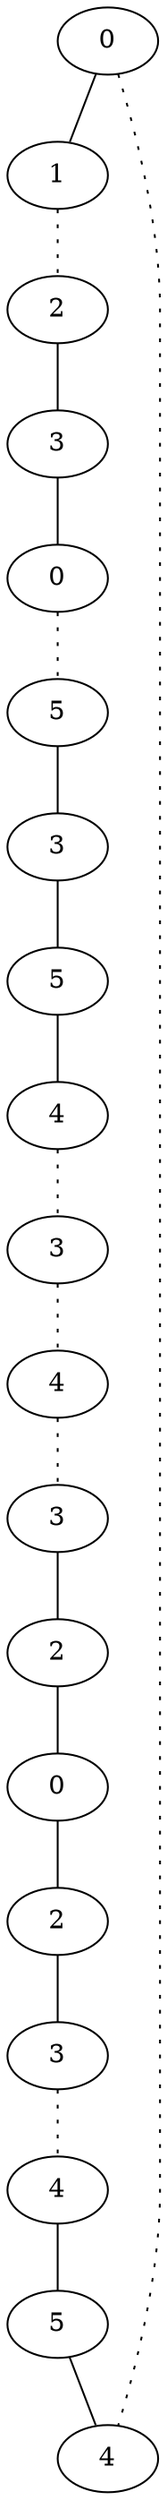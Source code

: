 graph {
a0[label=0];
a1[label=1];
a2[label=2];
a3[label=3];
a4[label=0];
a5[label=5];
a6[label=3];
a7[label=5];
a8[label=4];
a9[label=3];
a10[label=4];
a11[label=3];
a12[label=2];
a13[label=0];
a14[label=2];
a15[label=3];
a16[label=4];
a17[label=5];
a18[label=4];
a0 -- a1;
a0 -- a18 [style=dotted];
a1 -- a2 [style=dotted];
a2 -- a3;
a3 -- a4;
a4 -- a5 [style=dotted];
a5 -- a6;
a6 -- a7;
a7 -- a8;
a8 -- a9 [style=dotted];
a9 -- a10 [style=dotted];
a10 -- a11 [style=dotted];
a11 -- a12;
a12 -- a13;
a13 -- a14;
a14 -- a15;
a15 -- a16 [style=dotted];
a16 -- a17;
a17 -- a18;
}
